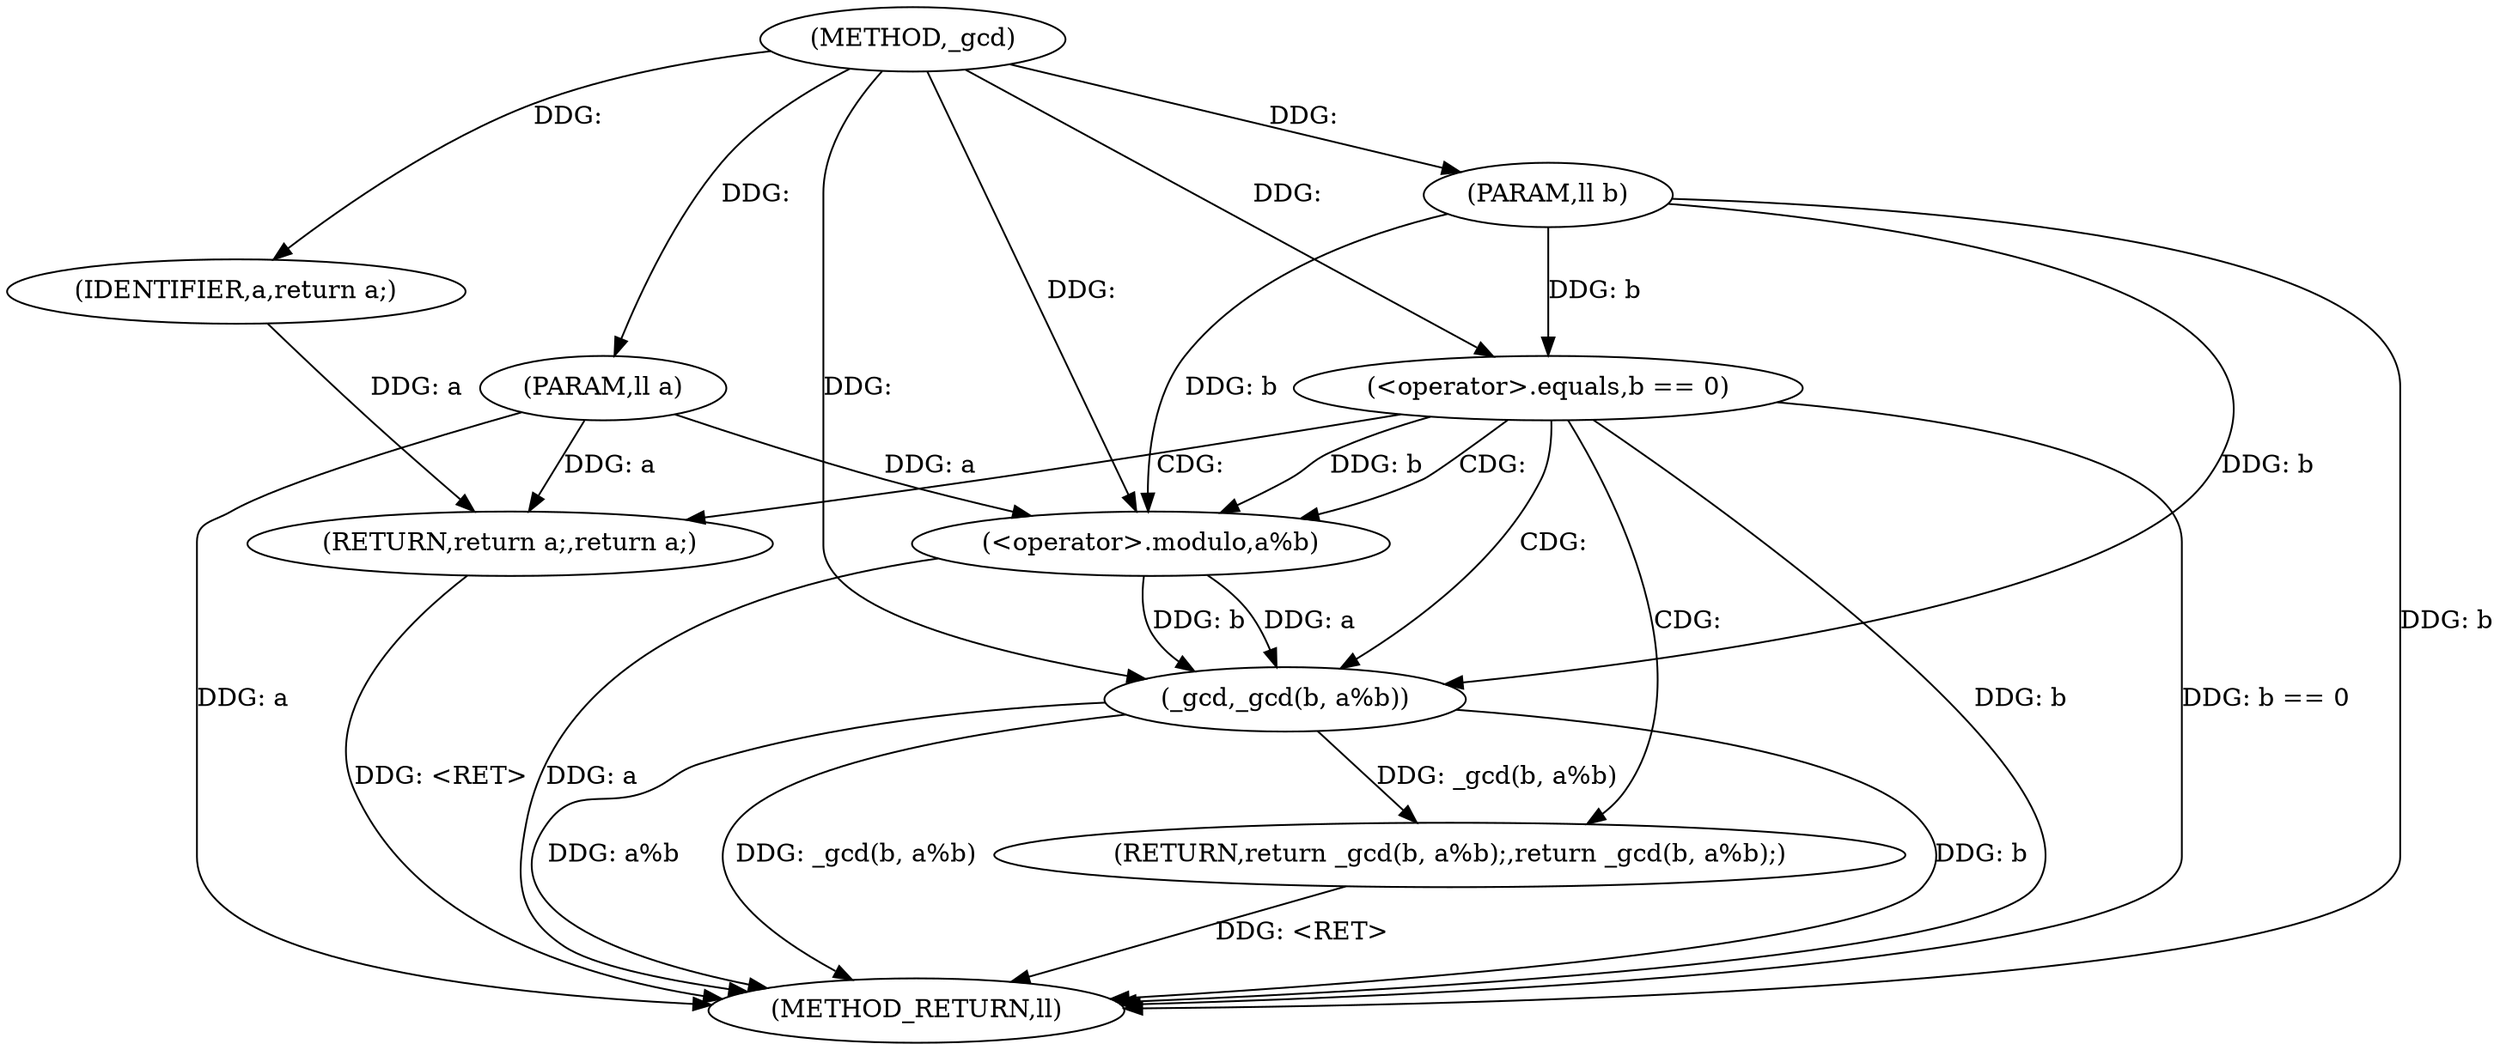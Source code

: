 digraph "_gcd" {  
"1000370" [label = "(METHOD,_gcd)" ]
"1000386" [label = "(METHOD_RETURN,ll)" ]
"1000371" [label = "(PARAM,ll a)" ]
"1000372" [label = "(PARAM,ll b)" ]
"1000380" [label = "(RETURN,return _gcd(b, a%b);,return _gcd(b, a%b);)" ]
"1000375" [label = "(<operator>.equals,b == 0)" ]
"1000378" [label = "(RETURN,return a;,return a;)" ]
"1000381" [label = "(_gcd,_gcd(b, a%b))" ]
"1000379" [label = "(IDENTIFIER,a,return a;)" ]
"1000383" [label = "(<operator>.modulo,a%b)" ]
  "1000378" -> "1000386"  [ label = "DDG: <RET>"] 
  "1000380" -> "1000386"  [ label = "DDG: <RET>"] 
  "1000371" -> "1000386"  [ label = "DDG: a"] 
  "1000372" -> "1000386"  [ label = "DDG: b"] 
  "1000375" -> "1000386"  [ label = "DDG: b"] 
  "1000375" -> "1000386"  [ label = "DDG: b == 0"] 
  "1000381" -> "1000386"  [ label = "DDG: b"] 
  "1000383" -> "1000386"  [ label = "DDG: a"] 
  "1000381" -> "1000386"  [ label = "DDG: a%b"] 
  "1000381" -> "1000386"  [ label = "DDG: _gcd(b, a%b)"] 
  "1000370" -> "1000371"  [ label = "DDG: "] 
  "1000370" -> "1000372"  [ label = "DDG: "] 
  "1000381" -> "1000380"  [ label = "DDG: _gcd(b, a%b)"] 
  "1000379" -> "1000378"  [ label = "DDG: a"] 
  "1000371" -> "1000378"  [ label = "DDG: a"] 
  "1000372" -> "1000375"  [ label = "DDG: b"] 
  "1000370" -> "1000375"  [ label = "DDG: "] 
  "1000370" -> "1000379"  [ label = "DDG: "] 
  "1000383" -> "1000381"  [ label = "DDG: b"] 
  "1000372" -> "1000381"  [ label = "DDG: b"] 
  "1000370" -> "1000381"  [ label = "DDG: "] 
  "1000383" -> "1000381"  [ label = "DDG: a"] 
  "1000371" -> "1000383"  [ label = "DDG: a"] 
  "1000370" -> "1000383"  [ label = "DDG: "] 
  "1000375" -> "1000383"  [ label = "DDG: b"] 
  "1000372" -> "1000383"  [ label = "DDG: b"] 
  "1000375" -> "1000381"  [ label = "CDG: "] 
  "1000375" -> "1000380"  [ label = "CDG: "] 
  "1000375" -> "1000383"  [ label = "CDG: "] 
  "1000375" -> "1000378"  [ label = "CDG: "] 
}

